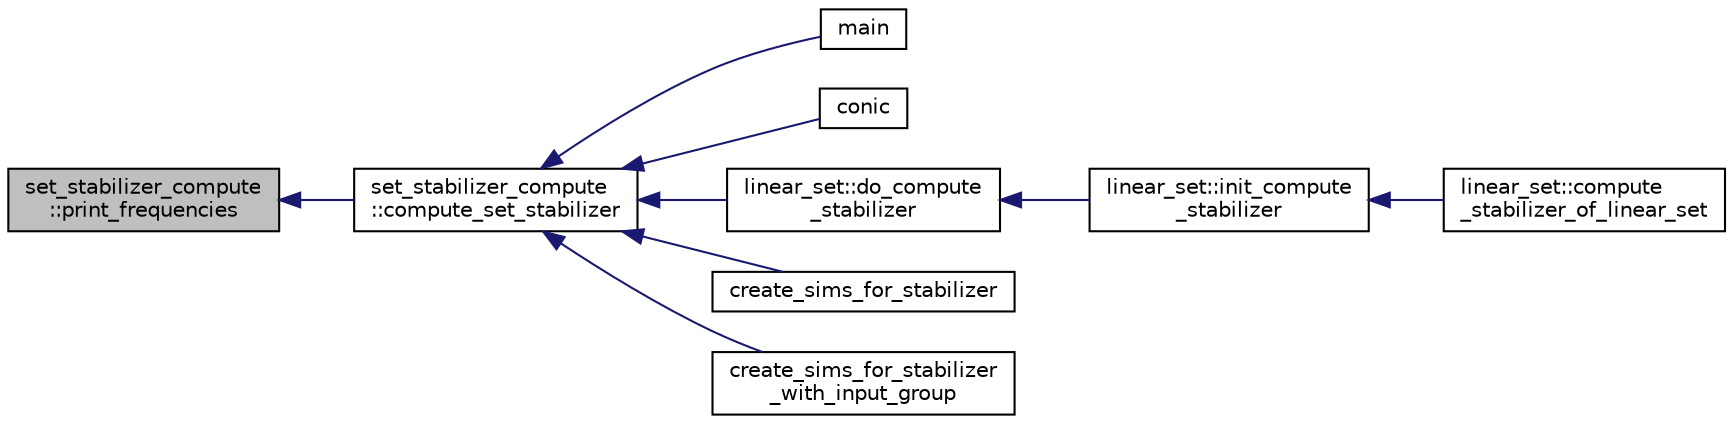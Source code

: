 digraph "set_stabilizer_compute::print_frequencies"
{
  edge [fontname="Helvetica",fontsize="10",labelfontname="Helvetica",labelfontsize="10"];
  node [fontname="Helvetica",fontsize="10",shape=record];
  rankdir="LR";
  Node1817 [label="set_stabilizer_compute\l::print_frequencies",height=0.2,width=0.4,color="black", fillcolor="grey75", style="filled", fontcolor="black"];
  Node1817 -> Node1818 [dir="back",color="midnightblue",fontsize="10",style="solid",fontname="Helvetica"];
  Node1818 [label="set_stabilizer_compute\l::compute_set_stabilizer",height=0.2,width=0.4,color="black", fillcolor="white", style="filled",URL="$d8/dc6/classset__stabilizer__compute.html#ad4f92074322e98c7cd0ed5d4f8486b76"];
  Node1818 -> Node1819 [dir="back",color="midnightblue",fontsize="10",style="solid",fontname="Helvetica"];
  Node1819 [label="main",height=0.2,width=0.4,color="black", fillcolor="white", style="filled",URL="$db/d67/test__hyperoval_8_c.html#a3c04138a5bfe5d72780bb7e82a18e627"];
  Node1818 -> Node1820 [dir="back",color="midnightblue",fontsize="10",style="solid",fontname="Helvetica"];
  Node1820 [label="conic",height=0.2,width=0.4,color="black", fillcolor="white", style="filled",URL="$d4/de8/conic_8_c.html#a96def9474b981a9d5831a9b48d85d652"];
  Node1818 -> Node1821 [dir="back",color="midnightblue",fontsize="10",style="solid",fontname="Helvetica"];
  Node1821 [label="linear_set::do_compute\l_stabilizer",height=0.2,width=0.4,color="black", fillcolor="white", style="filled",URL="$dd/d86/classlinear__set.html#ae8f58ded28fb5370f4459cca42b7463b"];
  Node1821 -> Node1822 [dir="back",color="midnightblue",fontsize="10",style="solid",fontname="Helvetica"];
  Node1822 [label="linear_set::init_compute\l_stabilizer",height=0.2,width=0.4,color="black", fillcolor="white", style="filled",URL="$dd/d86/classlinear__set.html#a0cc3eaec1896fdc977b62e94623b055b"];
  Node1822 -> Node1823 [dir="back",color="midnightblue",fontsize="10",style="solid",fontname="Helvetica"];
  Node1823 [label="linear_set::compute\l_stabilizer_of_linear_set",height=0.2,width=0.4,color="black", fillcolor="white", style="filled",URL="$dd/d86/classlinear__set.html#a098a133edfbaae0fd347a69c50bdbee2"];
  Node1818 -> Node1824 [dir="back",color="midnightblue",fontsize="10",style="solid",fontname="Helvetica"];
  Node1824 [label="create_sims_for_stabilizer",height=0.2,width=0.4,color="black", fillcolor="white", style="filled",URL="$d0/d76/tl__algebra__and__number__theory_8h.html#af2c67d225072549409be710ac3cd30f8"];
  Node1818 -> Node1825 [dir="back",color="midnightblue",fontsize="10",style="solid",fontname="Helvetica"];
  Node1825 [label="create_sims_for_stabilizer\l_with_input_group",height=0.2,width=0.4,color="black", fillcolor="white", style="filled",URL="$d0/d76/tl__algebra__and__number__theory_8h.html#af5482567a8d6ba5c2fe593bf6f7f9a0f"];
}
